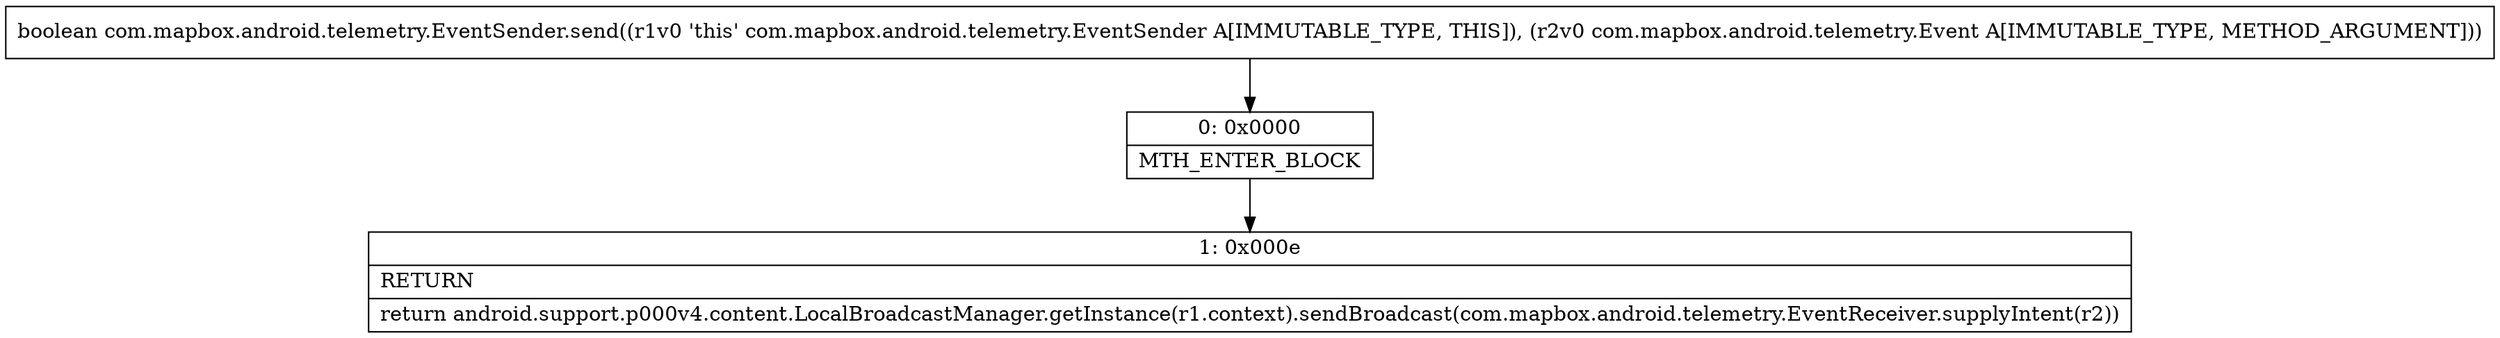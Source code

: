 digraph "CFG forcom.mapbox.android.telemetry.EventSender.send(Lcom\/mapbox\/android\/telemetry\/Event;)Z" {
Node_0 [shape=record,label="{0\:\ 0x0000|MTH_ENTER_BLOCK\l}"];
Node_1 [shape=record,label="{1\:\ 0x000e|RETURN\l|return android.support.p000v4.content.LocalBroadcastManager.getInstance(r1.context).sendBroadcast(com.mapbox.android.telemetry.EventReceiver.supplyIntent(r2))\l}"];
MethodNode[shape=record,label="{boolean com.mapbox.android.telemetry.EventSender.send((r1v0 'this' com.mapbox.android.telemetry.EventSender A[IMMUTABLE_TYPE, THIS]), (r2v0 com.mapbox.android.telemetry.Event A[IMMUTABLE_TYPE, METHOD_ARGUMENT])) }"];
MethodNode -> Node_0;
Node_0 -> Node_1;
}

